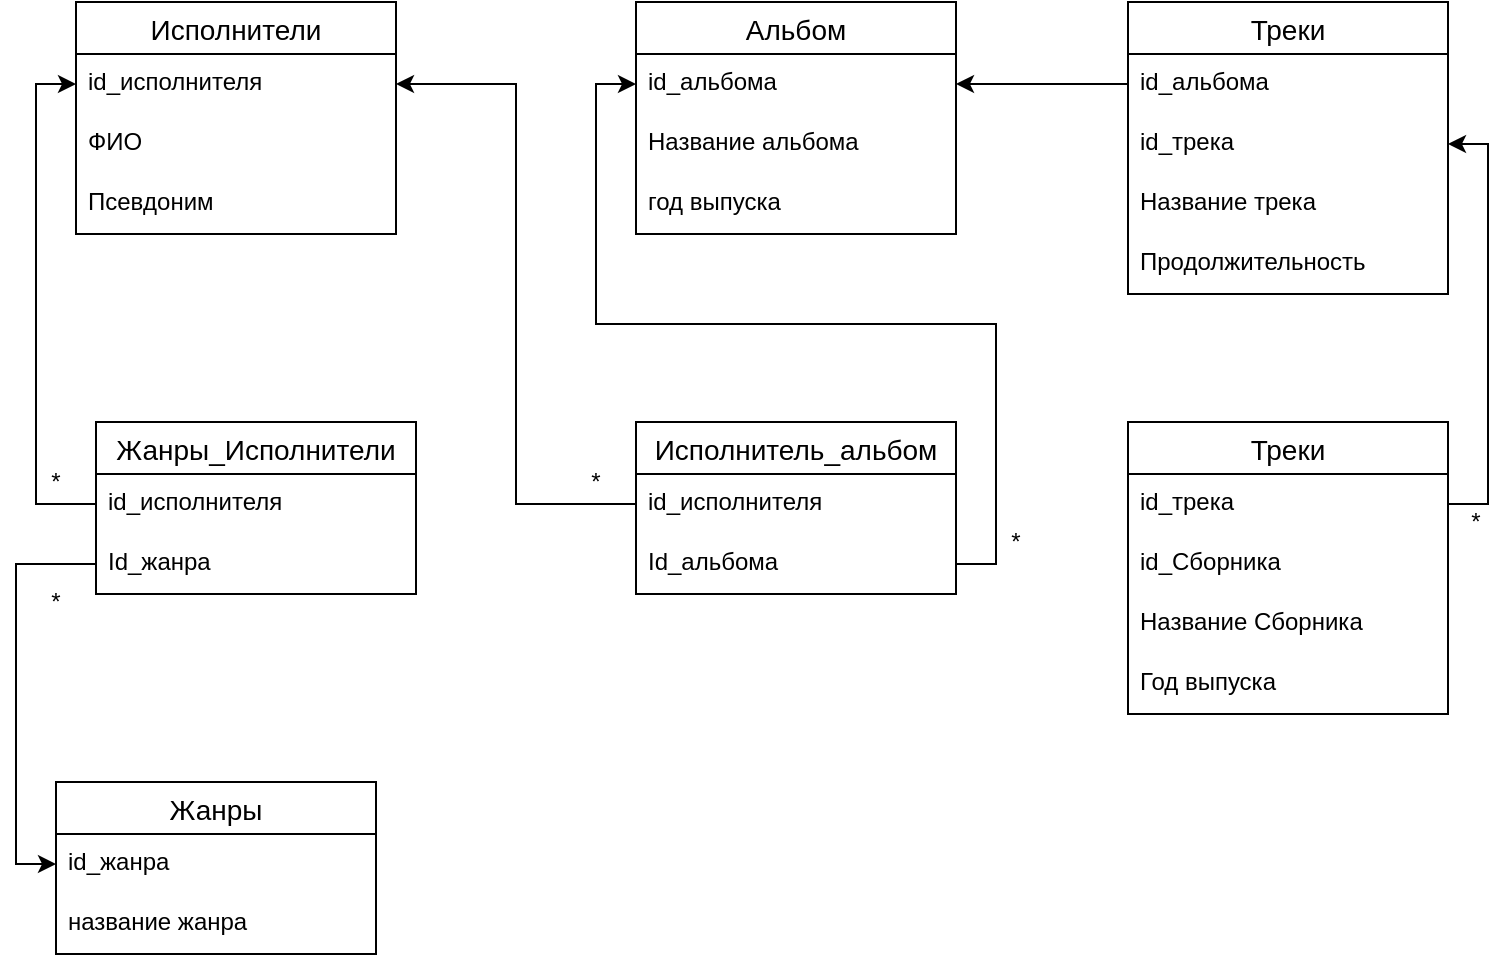 <mxfile version="13.6.5" type="github">
  <diagram id="CeWfnwWwgWjWrW9fRcI7" name="Page-1">
    <mxGraphModel dx="782" dy="437" grid="1" gridSize="10" guides="1" tooltips="1" connect="1" arrows="1" fold="1" page="1" pageScale="1" pageWidth="827" pageHeight="1169" math="0" shadow="0">
      <root>
        <mxCell id="0" />
        <mxCell id="1" parent="0" />
        <mxCell id="Sxobw6iRbno75gSA87wJ-4" value="Исполнители" style="swimlane;fontStyle=0;childLayout=stackLayout;horizontal=1;startSize=26;horizontalStack=0;resizeParent=1;resizeParentMax=0;resizeLast=0;collapsible=1;marginBottom=0;align=center;fontSize=14;" parent="1" vertex="1">
          <mxGeometry x="110" y="30" width="160" height="116" as="geometry" />
        </mxCell>
        <mxCell id="Sxobw6iRbno75gSA87wJ-5" value="id_исполнителя" style="text;strokeColor=none;fillColor=none;spacingLeft=4;spacingRight=4;overflow=hidden;rotatable=0;points=[[0,0.5],[1,0.5]];portConstraint=eastwest;fontSize=12;" parent="Sxobw6iRbno75gSA87wJ-4" vertex="1">
          <mxGeometry y="26" width="160" height="30" as="geometry" />
        </mxCell>
        <mxCell id="Sxobw6iRbno75gSA87wJ-6" value="ФИО" style="text;strokeColor=none;fillColor=none;spacingLeft=4;spacingRight=4;overflow=hidden;rotatable=0;points=[[0,0.5],[1,0.5]];portConstraint=eastwest;fontSize=12;" parent="Sxobw6iRbno75gSA87wJ-4" vertex="1">
          <mxGeometry y="56" width="160" height="30" as="geometry" />
        </mxCell>
        <mxCell id="Sxobw6iRbno75gSA87wJ-7" value="Псевдоним" style="text;strokeColor=none;fillColor=none;spacingLeft=4;spacingRight=4;overflow=hidden;rotatable=0;points=[[0,0.5],[1,0.5]];portConstraint=eastwest;fontSize=12;" parent="Sxobw6iRbno75gSA87wJ-4" vertex="1">
          <mxGeometry y="86" width="160" height="30" as="geometry" />
        </mxCell>
        <mxCell id="Sxobw6iRbno75gSA87wJ-27" style="edgeStyle=orthogonalEdgeStyle;rounded=0;orthogonalLoop=1;jettySize=auto;html=1;exitX=0;exitY=0.5;exitDx=0;exitDy=0;entryX=1;entryY=0.5;entryDx=0;entryDy=0;" parent="1" source="Sxobw6iRbno75gSA87wJ-17" target="Sxobw6iRbno75gSA87wJ-11" edge="1">
          <mxGeometry relative="1" as="geometry">
            <mxPoint x="546.8" y="91.25" as="targetPoint" />
          </mxGeometry>
        </mxCell>
        <mxCell id="Sxobw6iRbno75gSA87wJ-28" style="edgeStyle=orthogonalEdgeStyle;rounded=0;orthogonalLoop=1;jettySize=auto;html=1;exitX=0;exitY=0.5;exitDx=0;exitDy=0;sketch=0;entryX=0;entryY=0.5;entryDx=0;entryDy=0;" parent="1" source="Sxobw6iRbno75gSA87wJ-34" target="Sxobw6iRbno75gSA87wJ-22" edge="1">
          <mxGeometry relative="1" as="geometry">
            <mxPoint x="50" y="340" as="targetPoint" />
          </mxGeometry>
        </mxCell>
        <mxCell id="Sxobw6iRbno75gSA87wJ-30" value="*" style="text;html=1;strokeColor=none;fillColor=none;align=center;verticalAlign=middle;whiteSpace=wrap;rounded=0;" parent="1" vertex="1">
          <mxGeometry x="80" y="320" width="40" height="20" as="geometry" />
        </mxCell>
        <mxCell id="Sxobw6iRbno75gSA87wJ-21" value="Жанры" style="swimlane;fontStyle=0;childLayout=stackLayout;horizontal=1;startSize=26;horizontalStack=0;resizeParent=1;resizeParentMax=0;resizeLast=0;collapsible=1;marginBottom=0;align=center;fontSize=14;" parent="1" vertex="1">
          <mxGeometry x="100" y="420" width="160" height="86" as="geometry" />
        </mxCell>
        <mxCell id="Sxobw6iRbno75gSA87wJ-22" value="id_жанра" style="text;strokeColor=none;fillColor=none;spacingLeft=4;spacingRight=4;overflow=hidden;rotatable=0;points=[[0,0.5],[1,0.5]];portConstraint=eastwest;fontSize=12;" parent="Sxobw6iRbno75gSA87wJ-21" vertex="1">
          <mxGeometry y="26" width="160" height="30" as="geometry" />
        </mxCell>
        <mxCell id="Sxobw6iRbno75gSA87wJ-23" value="название жанра" style="text;strokeColor=none;fillColor=none;spacingLeft=4;spacingRight=4;overflow=hidden;rotatable=0;points=[[0,0.5],[1,0.5]];portConstraint=eastwest;fontSize=12;" parent="Sxobw6iRbno75gSA87wJ-21" vertex="1">
          <mxGeometry y="56" width="160" height="30" as="geometry" />
        </mxCell>
        <mxCell id="Sxobw6iRbno75gSA87wJ-32" value="Жанры_Исполнители" style="swimlane;fontStyle=0;childLayout=stackLayout;horizontal=1;startSize=26;horizontalStack=0;resizeParent=1;resizeParentMax=0;resizeLast=0;collapsible=1;marginBottom=0;align=center;fontSize=14;" parent="1" vertex="1">
          <mxGeometry x="120" y="240" width="160" height="86" as="geometry" />
        </mxCell>
        <mxCell id="Sxobw6iRbno75gSA87wJ-33" value="id_исполнителя" style="text;strokeColor=none;fillColor=none;spacingLeft=4;spacingRight=4;overflow=hidden;rotatable=0;points=[[0,0.5],[1,0.5]];portConstraint=eastwest;fontSize=12;" parent="Sxobw6iRbno75gSA87wJ-32" vertex="1">
          <mxGeometry y="26" width="160" height="30" as="geometry" />
        </mxCell>
        <mxCell id="Sxobw6iRbno75gSA87wJ-34" value="Id_жанра" style="text;strokeColor=none;fillColor=none;spacingLeft=4;spacingRight=4;overflow=hidden;rotatable=0;points=[[0,0.5],[1,0.5]];portConstraint=eastwest;fontSize=12;" parent="Sxobw6iRbno75gSA87wJ-32" vertex="1">
          <mxGeometry y="56" width="160" height="30" as="geometry" />
        </mxCell>
        <mxCell id="Sxobw6iRbno75gSA87wJ-35" style="edgeStyle=orthogonalEdgeStyle;rounded=0;sketch=0;orthogonalLoop=1;jettySize=auto;html=1;exitX=0;exitY=0.5;exitDx=0;exitDy=0;entryX=0;entryY=0.5;entryDx=0;entryDy=0;" parent="1" source="Sxobw6iRbno75gSA87wJ-33" target="Sxobw6iRbno75gSA87wJ-5" edge="1">
          <mxGeometry relative="1" as="geometry" />
        </mxCell>
        <mxCell id="Sxobw6iRbno75gSA87wJ-37" value="*" style="text;html=1;strokeColor=none;fillColor=none;align=center;verticalAlign=middle;whiteSpace=wrap;rounded=0;" parent="1" vertex="1">
          <mxGeometry x="80" y="260" width="40" height="20" as="geometry" />
        </mxCell>
        <mxCell id="Sxobw6iRbno75gSA87wJ-16" value="Треки" style="swimlane;fontStyle=0;childLayout=stackLayout;horizontal=1;startSize=26;horizontalStack=0;resizeParent=1;resizeParentMax=0;resizeLast=0;collapsible=1;marginBottom=0;align=center;fontSize=14;" parent="1" vertex="1">
          <mxGeometry x="636" y="30" width="160" height="146" as="geometry" />
        </mxCell>
        <mxCell id="Sxobw6iRbno75gSA87wJ-17" value="id_альбома" style="text;strokeColor=none;fillColor=none;spacingLeft=4;spacingRight=4;overflow=hidden;rotatable=0;points=[[0,0.5],[1,0.5]];portConstraint=eastwest;fontSize=12;" parent="Sxobw6iRbno75gSA87wJ-16" vertex="1">
          <mxGeometry y="26" width="160" height="30" as="geometry" />
        </mxCell>
        <mxCell id="Sxobw6iRbno75gSA87wJ-18" value="id_трека" style="text;strokeColor=none;fillColor=none;spacingLeft=4;spacingRight=4;overflow=hidden;rotatable=0;points=[[0,0.5],[1,0.5]];portConstraint=eastwest;fontSize=12;" parent="Sxobw6iRbno75gSA87wJ-16" vertex="1">
          <mxGeometry y="56" width="160" height="30" as="geometry" />
        </mxCell>
        <mxCell id="Sxobw6iRbno75gSA87wJ-19" value="Название трека" style="text;strokeColor=none;fillColor=none;spacingLeft=4;spacingRight=4;overflow=hidden;rotatable=0;points=[[0,0.5],[1,0.5]];portConstraint=eastwest;fontSize=12;" parent="Sxobw6iRbno75gSA87wJ-16" vertex="1">
          <mxGeometry y="86" width="160" height="30" as="geometry" />
        </mxCell>
        <mxCell id="Sxobw6iRbno75gSA87wJ-20" value="Продолжительность" style="text;strokeColor=none;fillColor=none;spacingLeft=4;spacingRight=4;overflow=hidden;rotatable=0;points=[[0,0.5],[1,0.5]];portConstraint=eastwest;fontSize=12;" parent="Sxobw6iRbno75gSA87wJ-16" vertex="1">
          <mxGeometry y="116" width="160" height="30" as="geometry" />
        </mxCell>
        <mxCell id="Sxobw6iRbno75gSA87wJ-9" value="Альбом" style="swimlane;fontStyle=0;childLayout=stackLayout;horizontal=1;startSize=26;horizontalStack=0;resizeParent=1;resizeParentMax=0;resizeLast=0;collapsible=1;marginBottom=0;align=center;fontSize=14;" parent="1" vertex="1">
          <mxGeometry x="390" y="30" width="160" height="116" as="geometry" />
        </mxCell>
        <mxCell id="Sxobw6iRbno75gSA87wJ-11" value="id_альбома" style="text;strokeColor=none;fillColor=none;spacingLeft=4;spacingRight=4;overflow=hidden;rotatable=0;points=[[0,0.5],[1,0.5]];portConstraint=eastwest;fontSize=12;" parent="Sxobw6iRbno75gSA87wJ-9" vertex="1">
          <mxGeometry y="26" width="160" height="30" as="geometry" />
        </mxCell>
        <mxCell id="Sxobw6iRbno75gSA87wJ-12" value="Название альбома" style="text;strokeColor=none;fillColor=none;spacingLeft=4;spacingRight=4;overflow=hidden;rotatable=0;points=[[0,0.5],[1,0.5]];portConstraint=eastwest;fontSize=12;" parent="Sxobw6iRbno75gSA87wJ-9" vertex="1">
          <mxGeometry y="56" width="160" height="30" as="geometry" />
        </mxCell>
        <mxCell id="Sxobw6iRbno75gSA87wJ-15" value="год выпуска" style="text;strokeColor=none;fillColor=none;spacingLeft=4;spacingRight=4;overflow=hidden;rotatable=0;points=[[0,0.5],[1,0.5]];portConstraint=eastwest;fontSize=12;" parent="Sxobw6iRbno75gSA87wJ-9" vertex="1">
          <mxGeometry y="86" width="160" height="30" as="geometry" />
        </mxCell>
        <mxCell id="Sxobw6iRbno75gSA87wJ-39" value="Исполнитель_альбом" style="swimlane;fontStyle=0;childLayout=stackLayout;horizontal=1;startSize=26;horizontalStack=0;resizeParent=1;resizeParentMax=0;resizeLast=0;collapsible=1;marginBottom=0;align=center;fontSize=14;" parent="1" vertex="1">
          <mxGeometry x="390" y="240" width="160" height="86" as="geometry" />
        </mxCell>
        <mxCell id="Sxobw6iRbno75gSA87wJ-40" value="id_исполнителя" style="text;strokeColor=none;fillColor=none;spacingLeft=4;spacingRight=4;overflow=hidden;rotatable=0;points=[[0,0.5],[1,0.5]];portConstraint=eastwest;fontSize=12;" parent="Sxobw6iRbno75gSA87wJ-39" vertex="1">
          <mxGeometry y="26" width="160" height="30" as="geometry" />
        </mxCell>
        <mxCell id="Sxobw6iRbno75gSA87wJ-41" value="Id_альбома" style="text;strokeColor=none;fillColor=none;spacingLeft=4;spacingRight=4;overflow=hidden;rotatable=0;points=[[0,0.5],[1,0.5]];portConstraint=eastwest;fontSize=12;" parent="Sxobw6iRbno75gSA87wJ-39" vertex="1">
          <mxGeometry y="56" width="160" height="30" as="geometry" />
        </mxCell>
        <mxCell id="Sxobw6iRbno75gSA87wJ-42" style="edgeStyle=orthogonalEdgeStyle;rounded=0;sketch=0;orthogonalLoop=1;jettySize=auto;html=1;exitX=1;exitY=0.5;exitDx=0;exitDy=0;entryX=0;entryY=0.5;entryDx=0;entryDy=0;" parent="1" source="Sxobw6iRbno75gSA87wJ-41" target="Sxobw6iRbno75gSA87wJ-11" edge="1">
          <mxGeometry relative="1" as="geometry" />
        </mxCell>
        <mxCell id="Sxobw6iRbno75gSA87wJ-43" style="edgeStyle=orthogonalEdgeStyle;rounded=0;sketch=0;orthogonalLoop=1;jettySize=auto;html=1;exitX=0;exitY=0.5;exitDx=0;exitDy=0;entryX=1;entryY=0.5;entryDx=0;entryDy=0;" parent="1" source="Sxobw6iRbno75gSA87wJ-40" target="Sxobw6iRbno75gSA87wJ-5" edge="1">
          <mxGeometry relative="1" as="geometry" />
        </mxCell>
        <mxCell id="Sxobw6iRbno75gSA87wJ-44" value="*" style="text;html=1;strokeColor=none;fillColor=none;align=center;verticalAlign=middle;whiteSpace=wrap;rounded=0;" parent="1" vertex="1">
          <mxGeometry x="350" y="260" width="40" height="20" as="geometry" />
        </mxCell>
        <mxCell id="Sxobw6iRbno75gSA87wJ-45" value="*" style="text;html=1;strokeColor=none;fillColor=none;align=center;verticalAlign=middle;whiteSpace=wrap;rounded=0;" parent="1" vertex="1">
          <mxGeometry x="560" y="290" width="40" height="20" as="geometry" />
        </mxCell>
        <mxCell id="jZvRQ8gog8i5nwOoZ9HL-2" value="Треки" style="swimlane;fontStyle=0;childLayout=stackLayout;horizontal=1;startSize=26;horizontalStack=0;resizeParent=1;resizeParentMax=0;resizeLast=0;collapsible=1;marginBottom=0;align=center;fontSize=14;" parent="1" vertex="1">
          <mxGeometry x="636" y="240" width="160" height="146" as="geometry" />
        </mxCell>
        <mxCell id="jZvRQ8gog8i5nwOoZ9HL-4" value="id_трека" style="text;strokeColor=none;fillColor=none;spacingLeft=4;spacingRight=4;overflow=hidden;rotatable=0;points=[[0,0.5],[1,0.5]];portConstraint=eastwest;fontSize=12;" parent="jZvRQ8gog8i5nwOoZ9HL-2" vertex="1">
          <mxGeometry y="26" width="160" height="30" as="geometry" />
        </mxCell>
        <mxCell id="jZvRQ8gog8i5nwOoZ9HL-8" value="id_Сборника" style="text;strokeColor=none;fillColor=none;spacingLeft=4;spacingRight=4;overflow=hidden;rotatable=0;points=[[0,0.5],[1,0.5]];portConstraint=eastwest;fontSize=12;" parent="jZvRQ8gog8i5nwOoZ9HL-2" vertex="1">
          <mxGeometry y="56" width="160" height="30" as="geometry" />
        </mxCell>
        <mxCell id="jZvRQ8gog8i5nwOoZ9HL-5" value="Название Сборника" style="text;strokeColor=none;fillColor=none;spacingLeft=4;spacingRight=4;overflow=hidden;rotatable=0;points=[[0,0.5],[1,0.5]];portConstraint=eastwest;fontSize=12;" parent="jZvRQ8gog8i5nwOoZ9HL-2" vertex="1">
          <mxGeometry y="86" width="160" height="30" as="geometry" />
        </mxCell>
        <mxCell id="jZvRQ8gog8i5nwOoZ9HL-6" value="Год выпуска" style="text;strokeColor=none;fillColor=none;spacingLeft=4;spacingRight=4;overflow=hidden;rotatable=0;points=[[0,0.5],[1,0.5]];portConstraint=eastwest;fontSize=12;" parent="jZvRQ8gog8i5nwOoZ9HL-2" vertex="1">
          <mxGeometry y="116" width="160" height="30" as="geometry" />
        </mxCell>
        <mxCell id="jZvRQ8gog8i5nwOoZ9HL-7" style="edgeStyle=orthogonalEdgeStyle;rounded=0;orthogonalLoop=1;jettySize=auto;html=1;exitX=1;exitY=0.5;exitDx=0;exitDy=0;" parent="1" source="jZvRQ8gog8i5nwOoZ9HL-4" target="Sxobw6iRbno75gSA87wJ-18" edge="1">
          <mxGeometry relative="1" as="geometry" />
        </mxCell>
        <mxCell id="jZvRQ8gog8i5nwOoZ9HL-9" value="*" style="text;html=1;strokeColor=none;fillColor=none;align=center;verticalAlign=middle;whiteSpace=wrap;rounded=0;" parent="1" vertex="1">
          <mxGeometry x="800" y="280" width="20" height="20" as="geometry" />
        </mxCell>
      </root>
    </mxGraphModel>
  </diagram>
</mxfile>
